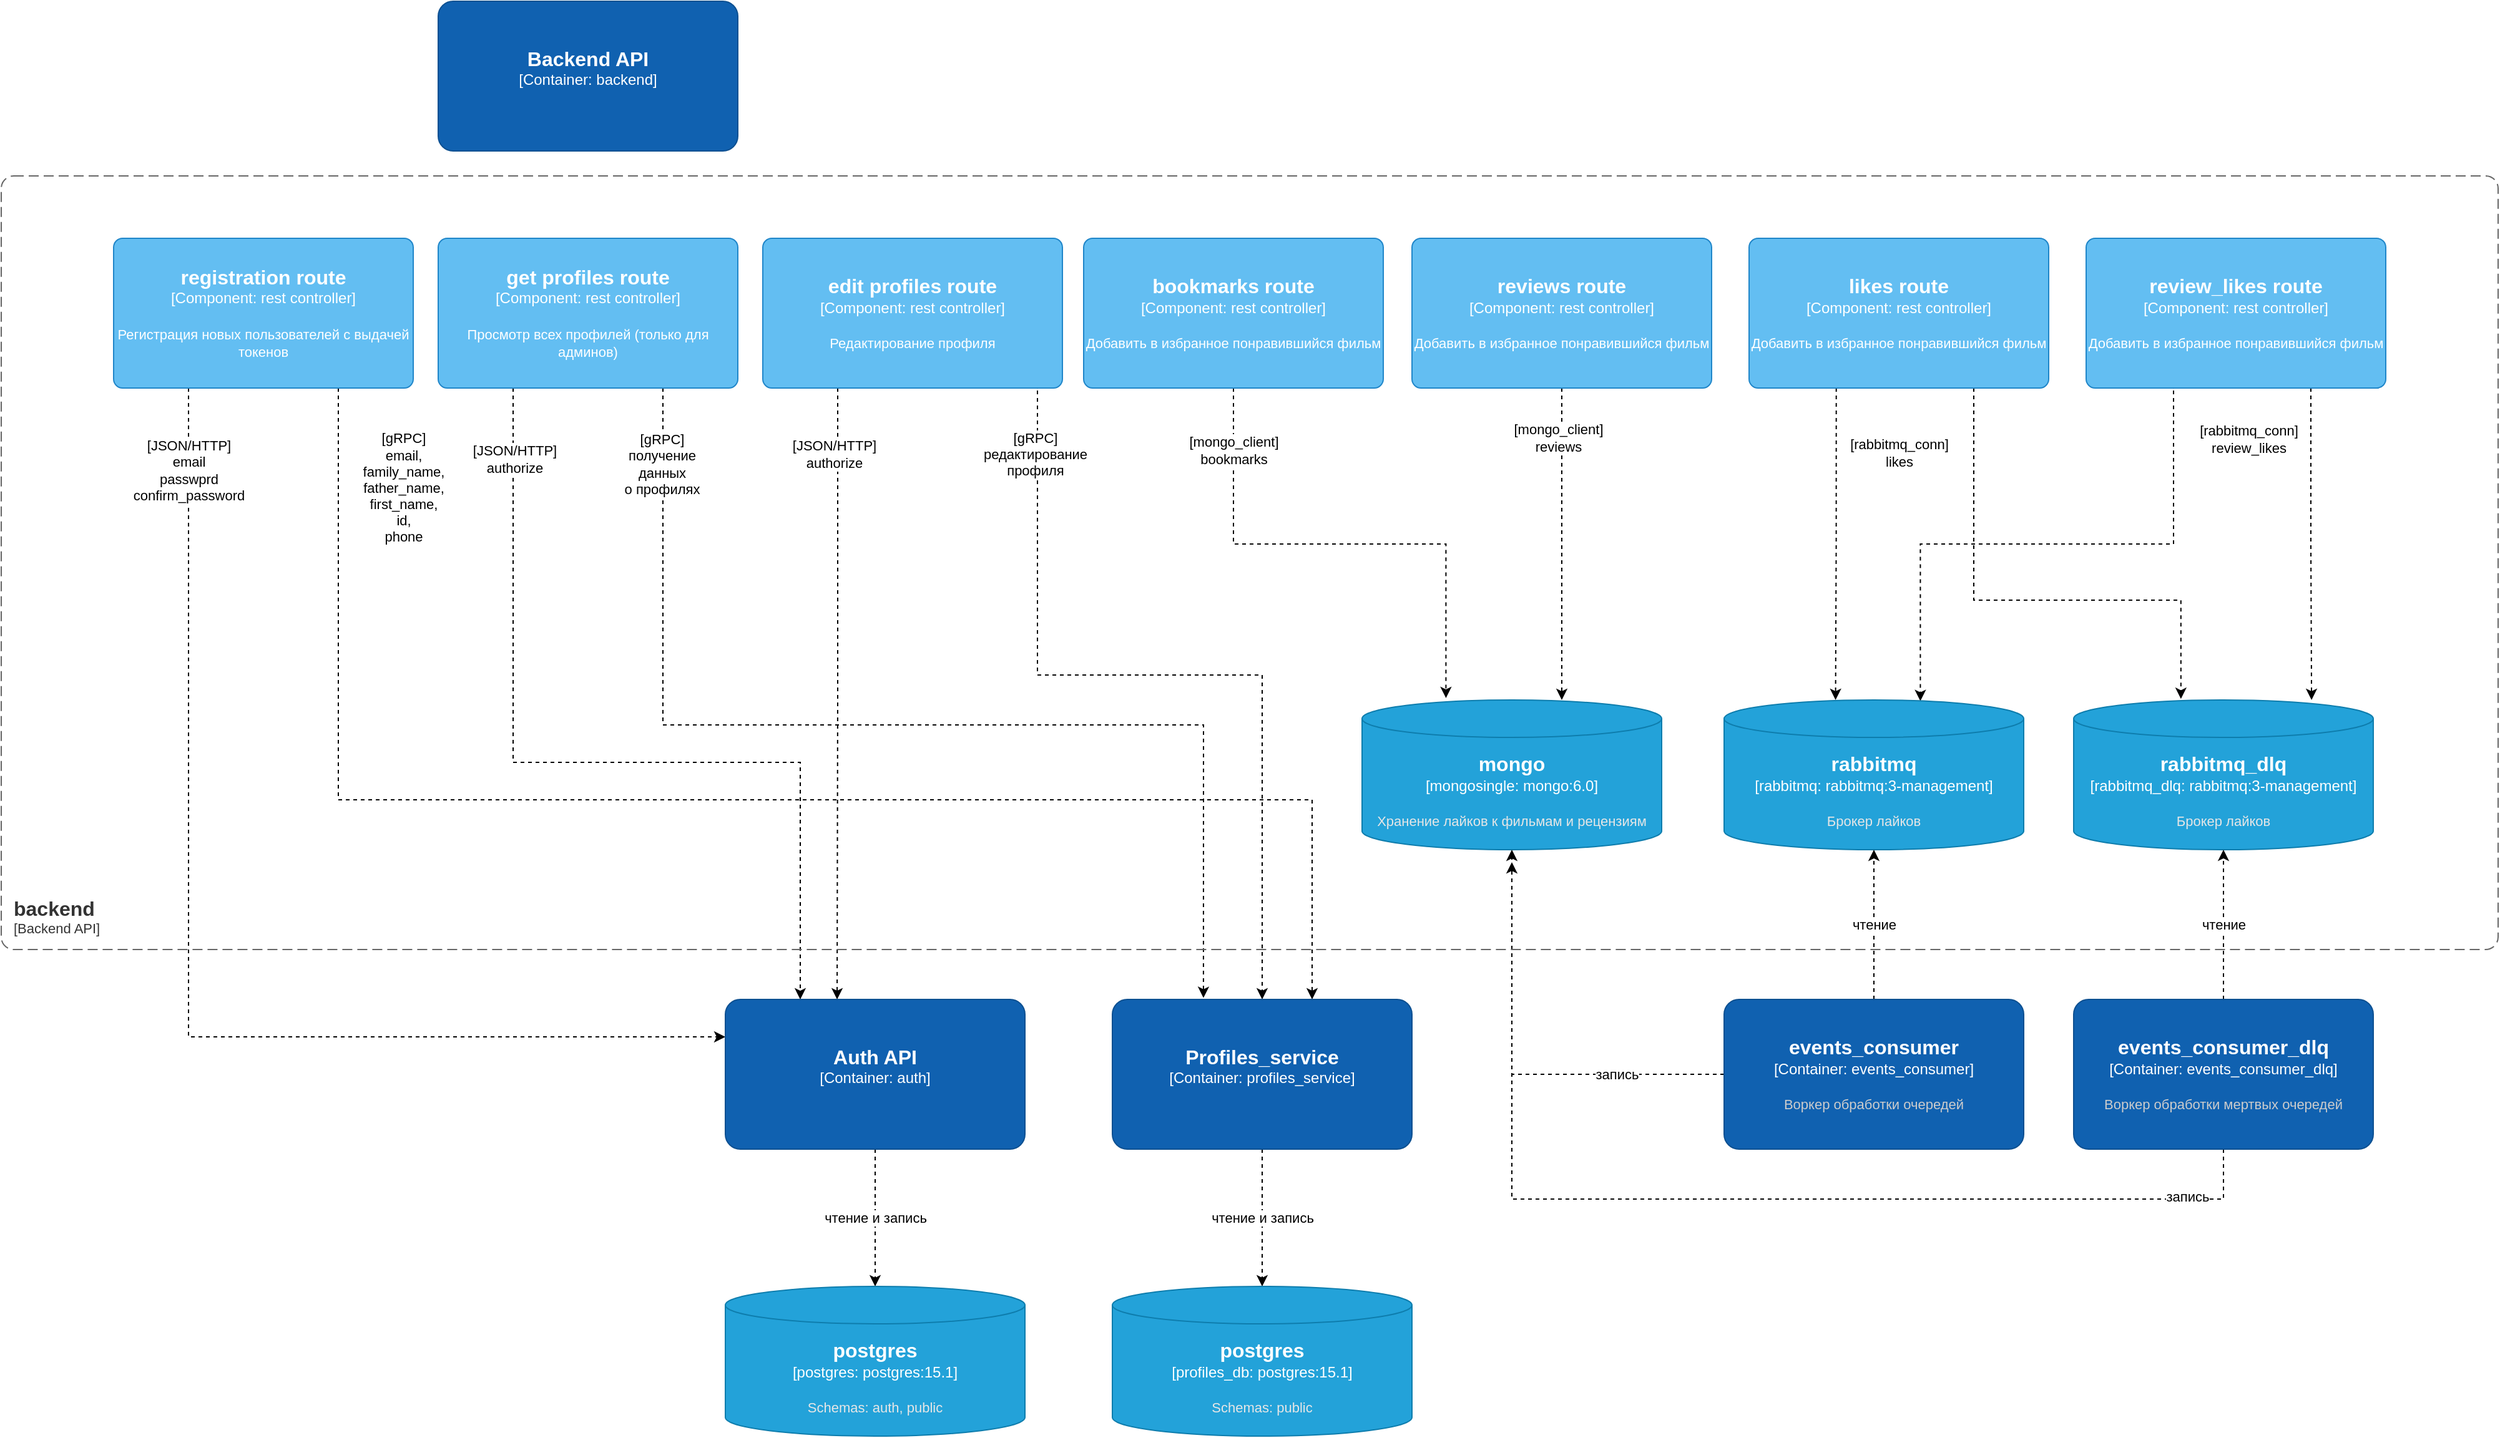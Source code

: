 <mxfile version="20.8.10" type="device"><diagram name="Страница 1" id="6-dht82d_tiF34zheEex"><mxGraphModel dx="3452" dy="1553" grid="1" gridSize="10" guides="1" tooltips="1" connect="1" arrows="1" fold="1" page="1" pageScale="1" pageWidth="827" pageHeight="1169" math="0" shadow="0"><root><mxCell id="0"/><mxCell id="1" parent="0"/><object placeholders="1" c4Name="Backend API" c4Type="Container: backend" c4Description="" label="&lt;font style=&quot;font-size: 16px&quot;&gt;&lt;b&gt;%c4Name%&lt;/b&gt;&lt;/font&gt;&lt;div&gt;[%c4Type%]&lt;/div&gt;&lt;br&gt;&lt;div&gt;&lt;font style=&quot;font-size: 11px&quot;&gt;&lt;font color=&quot;#cccccc&quot;&gt;%c4Description%&lt;/font&gt;&lt;/div&gt;" id="Ud_DqW2unB4q1XVw_zgm-7"><mxCell style="rounded=1;whiteSpace=wrap;html=1;labelBackgroundColor=none;fillColor=#1061B0;fontColor=#ffffff;align=center;arcSize=10;strokeColor=#0D5091;metaEdit=1;resizable=0;points=[[0.25,0,0],[0.5,0,0],[0.75,0,0],[1,0.25,0],[1,0.5,0],[1,0.75,0],[0.75,1,0],[0.5,1,0],[0.25,1,0],[0,0.75,0],[0,0.5,0],[0,0.25,0]];" vertex="1" parent="1"><mxGeometry x="310" y="360" width="240" height="120" as="geometry"/></mxCell></object><mxCell id="Ud_DqW2unB4q1XVw_zgm-16" value="[JSON/HTTP]&lt;br&gt;email&lt;br&gt;passwprd&lt;br&gt;confirm_password" style="edgeStyle=orthogonalEdgeStyle;rounded=0;orthogonalLoop=1;jettySize=auto;html=1;dashed=1;exitX=0.25;exitY=1;exitDx=0;exitDy=0;exitPerimeter=0;entryX=0;entryY=0.25;entryDx=0;entryDy=0;entryPerimeter=0;" edge="1" parent="1" source="Ud_DqW2unB4q1XVw_zgm-8" target="Ud_DqW2unB4q1XVw_zgm-15"><mxGeometry x="-0.862" relative="1" as="geometry"><Array as="points"><mxPoint x="110" y="1190"/></Array><mxPoint as="offset"/></mxGeometry></mxCell><mxCell id="Ud_DqW2unB4q1XVw_zgm-21" style="edgeStyle=orthogonalEdgeStyle;rounded=0;orthogonalLoop=1;jettySize=auto;html=1;exitX=0.75;exitY=1;exitDx=0;exitDy=0;exitPerimeter=0;dashed=1;" edge="1" parent="1" source="Ud_DqW2unB4q1XVw_zgm-8" target="Ud_DqW2unB4q1XVw_zgm-20"><mxGeometry relative="1" as="geometry"><Array as="points"><mxPoint x="230" y="1000"/><mxPoint x="1010" y="1000"/></Array></mxGeometry></mxCell><mxCell id="Ud_DqW2unB4q1XVw_zgm-22" value="[gRPC]&lt;br&gt;email, &lt;br&gt;family_name, &lt;br&gt;father_name, &lt;br&gt;first_name, &lt;br&gt;id, &lt;br&gt;phone" style="edgeLabel;html=1;align=center;verticalAlign=middle;resizable=0;points=[];" vertex="1" connectable="0" parent="Ud_DqW2unB4q1XVw_zgm-21"><mxGeometry x="-0.366" y="2" relative="1" as="geometry"><mxPoint x="-21" y="-248" as="offset"/></mxGeometry></mxCell><object placeholders="1" c4Name="registration route" c4Type="Component" c4Technology="rest controller" c4Description="Регистрация новых пользователей с выдачей токенов" label="&lt;font style=&quot;font-size: 16px&quot;&gt;&lt;b&gt;%c4Name%&lt;/b&gt;&lt;/font&gt;&lt;div&gt;[%c4Type%: %c4Technology%]&lt;/div&gt;&lt;br&gt;&lt;div&gt;&lt;font style=&quot;font-size: 11px&quot;&gt;%c4Description%&lt;/font&gt;&lt;/div&gt;" id="Ud_DqW2unB4q1XVw_zgm-8"><mxCell style="rounded=1;whiteSpace=wrap;html=1;labelBackgroundColor=none;fillColor=#63BEF2;fontColor=#ffffff;align=center;arcSize=6;strokeColor=#2086C9;metaEdit=1;resizable=0;points=[[0.25,0,0],[0.5,0,0],[0.75,0,0],[1,0.25,0],[1,0.5,0],[1,0.75,0],[0.75,1,0],[0.5,1,0],[0.25,1,0],[0,0.75,0],[0,0.5,0],[0,0.25,0]];" vertex="1" parent="1"><mxGeometry x="50" y="550" width="240" height="120" as="geometry"/></mxCell></object><mxCell id="Ud_DqW2unB4q1XVw_zgm-28" style="edgeStyle=orthogonalEdgeStyle;rounded=0;orthogonalLoop=1;jettySize=auto;html=1;exitX=0.25;exitY=1;exitDx=0;exitDy=0;exitPerimeter=0;entryX=0.25;entryY=0;entryDx=0;entryDy=0;entryPerimeter=0;dashed=1;" edge="1" parent="1" source="Ud_DqW2unB4q1XVw_zgm-9" target="Ud_DqW2unB4q1XVw_zgm-15"><mxGeometry relative="1" as="geometry"><Array as="points"><mxPoint x="370" y="970"/><mxPoint x="600" y="970"/></Array></mxGeometry></mxCell><mxCell id="Ud_DqW2unB4q1XVw_zgm-29" value="[JSON/HTTP]&lt;br&gt;authorize" style="edgeLabel;html=1;align=center;verticalAlign=middle;resizable=0;points=[];" vertex="1" connectable="0" parent="Ud_DqW2unB4q1XVw_zgm-28"><mxGeometry x="-0.845" y="1" relative="1" as="geometry"><mxPoint y="1" as="offset"/></mxGeometry></mxCell><mxCell id="Ud_DqW2unB4q1XVw_zgm-30" style="edgeStyle=orthogonalEdgeStyle;rounded=0;orthogonalLoop=1;jettySize=auto;html=1;exitX=0.75;exitY=1;exitDx=0;exitDy=0;exitPerimeter=0;dashed=1;entryX=0.304;entryY=-0.01;entryDx=0;entryDy=0;entryPerimeter=0;" edge="1" parent="1" source="Ud_DqW2unB4q1XVw_zgm-9" target="Ud_DqW2unB4q1XVw_zgm-20"><mxGeometry relative="1" as="geometry"><mxPoint x="1050" y="970" as="targetPoint"/><Array as="points"><mxPoint x="490" y="940"/><mxPoint x="923" y="940"/></Array></mxGeometry></mxCell><mxCell id="Ud_DqW2unB4q1XVw_zgm-31" value="[gRPC]&lt;br&gt;получение&lt;br&gt;данных&lt;br&gt;о профилях" style="edgeLabel;html=1;align=center;verticalAlign=middle;resizable=0;points=[];" vertex="1" connectable="0" parent="Ud_DqW2unB4q1XVw_zgm-30"><mxGeometry x="-0.883" y="-1" relative="1" as="geometry"><mxPoint y="7" as="offset"/></mxGeometry></mxCell><object placeholders="1" c4Name="get profiles route" c4Type="Component" c4Technology="rest controller" c4Description="Просмотр всех профилей (только для админов)" label="&lt;font style=&quot;font-size: 16px&quot;&gt;&lt;b&gt;%c4Name%&lt;/b&gt;&lt;/font&gt;&lt;div&gt;[%c4Type%: %c4Technology%]&lt;/div&gt;&lt;br&gt;&lt;div&gt;&lt;font style=&quot;font-size: 11px&quot;&gt;%c4Description%&lt;/font&gt;&lt;/div&gt;" id="Ud_DqW2unB4q1XVw_zgm-9"><mxCell style="rounded=1;whiteSpace=wrap;html=1;labelBackgroundColor=none;fillColor=#63BEF2;fontColor=#ffffff;align=center;arcSize=6;strokeColor=#2086C9;metaEdit=1;resizable=0;points=[[0.25,0,0],[0.5,0,0],[0.75,0,0],[1,0.25,0],[1,0.5,0],[1,0.75,0],[0.75,1,0],[0.5,1,0],[0.25,1,0],[0,0.75,0],[0,0.5,0],[0,0.25,0]];" vertex="1" parent="1"><mxGeometry x="310" y="550" width="240" height="120" as="geometry"/></mxCell></object><mxCell id="Ud_DqW2unB4q1XVw_zgm-32" style="edgeStyle=orthogonalEdgeStyle;rounded=0;orthogonalLoop=1;jettySize=auto;html=1;exitX=0.25;exitY=1;exitDx=0;exitDy=0;exitPerimeter=0;dashed=1;entryX=0.373;entryY=0;entryDx=0;entryDy=0;entryPerimeter=0;" edge="1" parent="1" source="Ud_DqW2unB4q1XVw_zgm-10" target="Ud_DqW2unB4q1XVw_zgm-15"><mxGeometry relative="1" as="geometry"><Array as="points"/></mxGeometry></mxCell><mxCell id="Ud_DqW2unB4q1XVw_zgm-33" value="[JSON/HTTP]&lt;br&gt;authorize" style="edgeLabel;html=1;align=center;verticalAlign=middle;resizable=0;points=[];" vertex="1" connectable="0" parent="Ud_DqW2unB4q1XVw_zgm-32"><mxGeometry x="-0.809" y="-3" relative="1" as="geometry"><mxPoint y="6" as="offset"/></mxGeometry></mxCell><mxCell id="Ud_DqW2unB4q1XVw_zgm-34" style="edgeStyle=orthogonalEdgeStyle;rounded=0;orthogonalLoop=1;jettySize=auto;html=1;exitX=0.75;exitY=1;exitDx=0;exitDy=0;exitPerimeter=0;entryX=0.5;entryY=0;entryDx=0;entryDy=0;entryPerimeter=0;dashed=1;" edge="1" parent="1" source="Ud_DqW2unB4q1XVw_zgm-10" target="Ud_DqW2unB4q1XVw_zgm-20"><mxGeometry relative="1" as="geometry"><Array as="points"><mxPoint x="790" y="670"/><mxPoint x="790" y="900"/><mxPoint x="970" y="900"/></Array></mxGeometry></mxCell><mxCell id="Ud_DqW2unB4q1XVw_zgm-35" value="[gRPC]&lt;br&gt;редактирование&lt;br&gt;профиля" style="edgeLabel;html=1;align=center;verticalAlign=middle;resizable=0;points=[];" vertex="1" connectable="0" parent="Ud_DqW2unB4q1XVw_zgm-34"><mxGeometry x="-0.738" y="-2" relative="1" as="geometry"><mxPoint as="offset"/></mxGeometry></mxCell><object placeholders="1" c4Name="edit profiles route" c4Type="Component" c4Technology="rest controller" c4Description="Редактирование профиля" label="&lt;font style=&quot;font-size: 16px&quot;&gt;&lt;b&gt;%c4Name%&lt;/b&gt;&lt;/font&gt;&lt;div&gt;[%c4Type%: %c4Technology%]&lt;/div&gt;&lt;br&gt;&lt;div&gt;&lt;font style=&quot;font-size: 11px&quot;&gt;%c4Description%&lt;/font&gt;&lt;/div&gt;" id="Ud_DqW2unB4q1XVw_zgm-10"><mxCell style="rounded=1;whiteSpace=wrap;html=1;labelBackgroundColor=none;fillColor=#63BEF2;fontColor=#ffffff;align=center;arcSize=6;strokeColor=#2086C9;metaEdit=1;resizable=0;points=[[0.25,0,0],[0.5,0,0],[0.75,0,0],[1,0.25,0],[1,0.5,0],[1,0.75,0],[0.75,1,0],[0.5,1,0],[0.25,1,0],[0,0.75,0],[0,0.5,0],[0,0.25,0]];" vertex="1" parent="1"><mxGeometry x="570" y="550" width="240" height="120" as="geometry"/></mxCell></object><mxCell id="Ud_DqW2unB4q1XVw_zgm-71" style="edgeStyle=orthogonalEdgeStyle;rounded=0;orthogonalLoop=1;jettySize=auto;html=1;exitX=0.5;exitY=1;exitDx=0;exitDy=0;exitPerimeter=0;entryX=0.28;entryY=-0.013;entryDx=0;entryDy=0;entryPerimeter=0;dashed=1;" edge="1" parent="1" source="Ud_DqW2unB4q1XVw_zgm-11" target="Ud_DqW2unB4q1XVw_zgm-38"><mxGeometry relative="1" as="geometry"/></mxCell><mxCell id="Ud_DqW2unB4q1XVw_zgm-72" value="[mongo_client]&lt;br style=&quot;border-color: var(--border-color);&quot;&gt;bookmarks" style="edgeLabel;html=1;align=center;verticalAlign=middle;resizable=0;points=[];" vertex="1" connectable="0" parent="Ud_DqW2unB4q1XVw_zgm-71"><mxGeometry x="-0.811" y="-2" relative="1" as="geometry"><mxPoint x="2" y="10" as="offset"/></mxGeometry></mxCell><object placeholders="1" c4Name="bookmarks route" c4Type="Component" c4Technology="rest controller" c4Description="Добавить в избранное понравившийся фильм" label="&lt;font style=&quot;font-size: 16px&quot;&gt;&lt;b&gt;%c4Name%&lt;/b&gt;&lt;/font&gt;&lt;div&gt;[%c4Type%: %c4Technology%]&lt;/div&gt;&lt;br&gt;&lt;div&gt;&lt;font style=&quot;font-size: 11px&quot;&gt;%c4Description%&lt;/font&gt;&lt;/div&gt;" id="Ud_DqW2unB4q1XVw_zgm-11"><mxCell style="rounded=1;whiteSpace=wrap;html=1;labelBackgroundColor=none;fillColor=#63BEF2;fontColor=#ffffff;align=center;arcSize=6;strokeColor=#2086C9;metaEdit=1;resizable=0;points=[[0.25,0,0],[0.5,0,0],[0.75,0,0],[1,0.25,0],[1,0.5,0],[1,0.75,0],[0.75,1,0],[0.5,1,0],[0.25,1,0],[0,0.75,0],[0,0.5,0],[0,0.25,0]];" vertex="1" parent="1"><mxGeometry x="827" y="550" width="240" height="120" as="geometry"/></mxCell></object><mxCell id="Ud_DqW2unB4q1XVw_zgm-62" style="edgeStyle=orthogonalEdgeStyle;rounded=0;orthogonalLoop=1;jettySize=auto;html=1;exitX=0.75;exitY=1;exitDx=0;exitDy=0;exitPerimeter=0;entryX=0.794;entryY=0;entryDx=0;entryDy=0;entryPerimeter=0;dashed=1;" edge="1" parent="1" source="Ud_DqW2unB4q1XVw_zgm-12" target="Ud_DqW2unB4q1XVw_zgm-42"><mxGeometry relative="1" as="geometry"/></mxCell><mxCell id="Ud_DqW2unB4q1XVw_zgm-65" value="[rabbitmq_conn]&lt;br style=&quot;border-color: var(--border-color);&quot;&gt;review_likes" style="edgeLabel;html=1;align=center;verticalAlign=middle;resizable=0;points=[];" vertex="1" connectable="0" parent="Ud_DqW2unB4q1XVw_zgm-62"><mxGeometry x="-0.737" y="-1" relative="1" as="geometry"><mxPoint x="-49" y="8" as="offset"/></mxGeometry></mxCell><mxCell id="Ud_DqW2unB4q1XVw_zgm-67" style="edgeStyle=orthogonalEdgeStyle;rounded=0;orthogonalLoop=1;jettySize=auto;html=1;exitX=0.25;exitY=1;exitDx=0;exitDy=0;exitPerimeter=0;entryX=0.655;entryY=0.007;entryDx=0;entryDy=0;entryPerimeter=0;dashed=1;" edge="1" parent="1" source="Ud_DqW2unB4q1XVw_zgm-12" target="Ud_DqW2unB4q1XVw_zgm-40"><mxGeometry relative="1" as="geometry"><Array as="points"><mxPoint x="1700" y="670"/><mxPoint x="1700" y="795"/><mxPoint x="1497" y="795"/></Array></mxGeometry></mxCell><object placeholders="1" c4Name="review_likes route" c4Type="Component" c4Technology="rest controller" c4Description="Добавить в избранное понравившийся фильм" label="&lt;font style=&quot;font-size: 16px&quot;&gt;&lt;b&gt;%c4Name%&lt;/b&gt;&lt;/font&gt;&lt;div&gt;[%c4Type%: %c4Technology%]&lt;/div&gt;&lt;br&gt;&lt;div&gt;&lt;font style=&quot;font-size: 11px&quot;&gt;%c4Description%&lt;/font&gt;&lt;/div&gt;" id="Ud_DqW2unB4q1XVw_zgm-12"><mxCell style="rounded=1;whiteSpace=wrap;html=1;labelBackgroundColor=none;fillColor=#63BEF2;fontColor=#ffffff;align=center;arcSize=6;strokeColor=#2086C9;metaEdit=1;resizable=0;points=[[0.25,0,0],[0.5,0,0],[0.75,0,0],[1,0.25,0],[1,0.5,0],[1,0.75,0],[0.75,1,0],[0.5,1,0],[0.25,1,0],[0,0.75,0],[0,0.5,0],[0,0.25,0]];" vertex="1" parent="1"><mxGeometry x="1630" y="550" width="240" height="120" as="geometry"/></mxCell></object><mxCell id="Ud_DqW2unB4q1XVw_zgm-59" style="edgeStyle=orthogonalEdgeStyle;rounded=0;orthogonalLoop=1;jettySize=auto;html=1;exitX=0.291;exitY=1;exitDx=0;exitDy=0;exitPerimeter=0;dashed=1;entryX=0.372;entryY=0;entryDx=0;entryDy=0;entryPerimeter=0;" edge="1" parent="1" source="Ud_DqW2unB4q1XVw_zgm-13" target="Ud_DqW2unB4q1XVw_zgm-40"><mxGeometry relative="1" as="geometry"/></mxCell><mxCell id="Ud_DqW2unB4q1XVw_zgm-60" value="[rabbitmq_conn]&lt;br style=&quot;border-color: var(--border-color);&quot;&gt;likes" style="edgeLabel;html=1;align=center;verticalAlign=middle;resizable=0;points=[];" vertex="1" connectable="0" parent="Ud_DqW2unB4q1XVw_zgm-59"><mxGeometry x="-0.672" y="-1" relative="1" as="geometry"><mxPoint x="51" y="11" as="offset"/></mxGeometry></mxCell><mxCell id="Ud_DqW2unB4q1XVw_zgm-66" style="edgeStyle=orthogonalEdgeStyle;rounded=0;orthogonalLoop=1;jettySize=auto;html=1;exitX=0.75;exitY=1;exitDx=0;exitDy=0;exitPerimeter=0;dashed=1;entryX=0.358;entryY=-0.007;entryDx=0;entryDy=0;entryPerimeter=0;" edge="1" parent="1" source="Ud_DqW2unB4q1XVw_zgm-13" target="Ud_DqW2unB4q1XVw_zgm-42"><mxGeometry relative="1" as="geometry"><mxPoint x="1661" y="920" as="targetPoint"/><Array as="points"><mxPoint x="1540" y="840"/><mxPoint x="1706" y="840"/></Array></mxGeometry></mxCell><object placeholders="1" c4Name="likes route" c4Type="Component" c4Technology="rest controller" c4Description="Добавить в избранное понравившийся фильм" label="&lt;font style=&quot;font-size: 16px&quot;&gt;&lt;b&gt;%c4Name%&lt;/b&gt;&lt;/font&gt;&lt;div&gt;[%c4Type%: %c4Technology%]&lt;/div&gt;&lt;br&gt;&lt;div&gt;&lt;font style=&quot;font-size: 11px&quot;&gt;%c4Description%&lt;/font&gt;&lt;/div&gt;" id="Ud_DqW2unB4q1XVw_zgm-13"><mxCell style="rounded=1;whiteSpace=wrap;html=1;labelBackgroundColor=none;fillColor=#63BEF2;fontColor=#ffffff;align=center;arcSize=6;strokeColor=#2086C9;metaEdit=1;resizable=0;points=[[0.25,0,0],[0.5,0,0],[0.75,0,0],[1,0.25,0],[1,0.5,0],[1,0.75,0],[0.75,1,0],[0.5,1,0],[0.25,1,0],[0,0.75,0],[0,0.5,0],[0,0.25,0]];" vertex="1" parent="1"><mxGeometry x="1360" y="550" width="240" height="120" as="geometry"/></mxCell></object><mxCell id="Ud_DqW2unB4q1XVw_zgm-19" value="чтение и запись" style="edgeStyle=orthogonalEdgeStyle;rounded=0;orthogonalLoop=1;jettySize=auto;html=1;exitX=0.5;exitY=1;exitDx=0;exitDy=0;exitPerimeter=0;dashed=1;" edge="1" parent="1" source="Ud_DqW2unB4q1XVw_zgm-15" target="Ud_DqW2unB4q1XVw_zgm-17"><mxGeometry relative="1" as="geometry"/></mxCell><object placeholders="1" c4Name="Auth API" c4Type="Container: auth" c4Description="" label="&lt;font style=&quot;font-size: 16px&quot;&gt;&lt;b&gt;%c4Name%&lt;/b&gt;&lt;/font&gt;&lt;div&gt;[%c4Type%]&lt;/div&gt;&lt;br&gt;&lt;div&gt;&lt;font style=&quot;font-size: 11px&quot;&gt;&lt;font color=&quot;#cccccc&quot;&gt;%c4Description%&lt;/font&gt;&lt;/div&gt;" id="Ud_DqW2unB4q1XVw_zgm-15"><mxCell style="rounded=1;whiteSpace=wrap;html=1;labelBackgroundColor=none;fillColor=#1061B0;fontColor=#ffffff;align=center;arcSize=10;strokeColor=#0D5091;metaEdit=1;resizable=0;points=[[0.25,0,0],[0.5,0,0],[0.75,0,0],[1,0.25,0],[1,0.5,0],[1,0.75,0],[0.75,1,0],[0.5,1,0],[0.25,1,0],[0,0.75,0],[0,0.5,0],[0,0.25,0]];" vertex="1" parent="1"><mxGeometry x="540" y="1160" width="240" height="120" as="geometry"/></mxCell></object><object placeholders="1" c4Type="postgres" c4Container="postgres" c4Technology="postgres:15.1" c4Description="Schemas: auth, public " label="&lt;font style=&quot;font-size: 16px&quot;&gt;&lt;b&gt;%c4Type%&lt;/b&gt;&lt;/font&gt;&lt;div&gt;[%c4Container%:&amp;nbsp;%c4Technology%]&lt;/div&gt;&lt;br&gt;&lt;div&gt;&lt;font style=&quot;font-size: 11px&quot;&gt;&lt;font color=&quot;#E6E6E6&quot;&gt;%c4Description%&lt;/font&gt;&lt;/div&gt;" id="Ud_DqW2unB4q1XVw_zgm-17"><mxCell style="shape=cylinder3;size=15;whiteSpace=wrap;html=1;boundedLbl=1;rounded=0;labelBackgroundColor=none;fillColor=#23A2D9;fontSize=12;fontColor=#ffffff;align=center;strokeColor=#0E7DAD;metaEdit=1;points=[[0.5,0,0],[1,0.25,0],[1,0.5,0],[1,0.75,0],[0.5,1,0],[0,0.75,0],[0,0.5,0],[0,0.25,0]];resizable=0;" vertex="1" parent="1"><mxGeometry x="540" y="1390" width="240" height="120" as="geometry"/></mxCell></object><mxCell id="Ud_DqW2unB4q1XVw_zgm-27" value="чтение и запись" style="edgeStyle=orthogonalEdgeStyle;rounded=0;orthogonalLoop=1;jettySize=auto;html=1;exitX=0.5;exitY=1;exitDx=0;exitDy=0;exitPerimeter=0;entryX=0.5;entryY=0;entryDx=0;entryDy=0;entryPerimeter=0;dashed=1;" edge="1" parent="1" source="Ud_DqW2unB4q1XVw_zgm-20" target="Ud_DqW2unB4q1XVw_zgm-26"><mxGeometry relative="1" as="geometry"/></mxCell><object placeholders="1" c4Name="Profiles_service" c4Type="Container: profiles_service" c4Description="" label="&lt;font style=&quot;font-size: 16px&quot;&gt;&lt;b&gt;%c4Name%&lt;/b&gt;&lt;/font&gt;&lt;div&gt;[%c4Type%]&lt;/div&gt;&lt;br&gt;&lt;div&gt;&lt;font style=&quot;font-size: 11px&quot;&gt;&lt;font color=&quot;#cccccc&quot;&gt;%c4Description%&lt;/font&gt;&lt;/div&gt;" id="Ud_DqW2unB4q1XVw_zgm-20"><mxCell style="rounded=1;whiteSpace=wrap;html=1;labelBackgroundColor=none;fillColor=#1061B0;fontColor=#ffffff;align=center;arcSize=10;strokeColor=#0D5091;metaEdit=1;resizable=0;points=[[0.25,0,0],[0.5,0,0],[0.75,0,0],[1,0.25,0],[1,0.5,0],[1,0.75,0],[0.75,1,0],[0.5,1,0],[0.25,1,0],[0,0.75,0],[0,0.5,0],[0,0.25,0]];" vertex="1" parent="1"><mxGeometry x="850" y="1160" width="240" height="120" as="geometry"/></mxCell></object><object placeholders="1" c4Type="postgres" c4Container="profiles_db" c4Technology="postgres:15.1" c4Description="Schemas: public " label="&lt;font style=&quot;font-size: 16px&quot;&gt;&lt;b&gt;%c4Type%&lt;/b&gt;&lt;/font&gt;&lt;div&gt;[%c4Container%:&amp;nbsp;%c4Technology%]&lt;/div&gt;&lt;br&gt;&lt;div&gt;&lt;font style=&quot;font-size: 11px&quot;&gt;&lt;font color=&quot;#E6E6E6&quot;&gt;%c4Description%&lt;/font&gt;&lt;/div&gt;" id="Ud_DqW2unB4q1XVw_zgm-26"><mxCell style="shape=cylinder3;size=15;whiteSpace=wrap;html=1;boundedLbl=1;rounded=0;labelBackgroundColor=none;fillColor=#23A2D9;fontSize=12;fontColor=#ffffff;align=center;strokeColor=#0E7DAD;metaEdit=1;points=[[0.5,0,0],[1,0.25,0],[1,0.5,0],[1,0.75,0],[0.5,1,0],[0,0.75,0],[0,0.5,0],[0,0.25,0]];resizable=0;" vertex="1" parent="1"><mxGeometry x="850" y="1390" width="240" height="120" as="geometry"/></mxCell></object><object placeholders="1" c4Type="mongo" c4Container="mongosingle" c4Technology="mongo:6.0" c4Description="Хранение лайков к фильмам и рецензиям" label="&lt;font style=&quot;font-size: 16px&quot;&gt;&lt;b&gt;%c4Type%&lt;/b&gt;&lt;/font&gt;&lt;div&gt;[%c4Container%:&amp;nbsp;%c4Technology%]&lt;/div&gt;&lt;br&gt;&lt;div&gt;&lt;font style=&quot;font-size: 11px&quot;&gt;&lt;font color=&quot;#E6E6E6&quot;&gt;%c4Description%&lt;/font&gt;&lt;/div&gt;" id="Ud_DqW2unB4q1XVw_zgm-38"><mxCell style="shape=cylinder3;size=15;whiteSpace=wrap;html=1;boundedLbl=1;rounded=0;labelBackgroundColor=none;fillColor=#23A2D9;fontSize=12;fontColor=#ffffff;align=center;strokeColor=#0E7DAD;metaEdit=1;points=[[0.5,0,0],[1,0.25,0],[1,0.5,0],[1,0.75,0],[0.5,1,0],[0,0.75,0],[0,0.5,0],[0,0.25,0]];resizable=0;" vertex="1" parent="1"><mxGeometry x="1050" y="920" width="240" height="120" as="geometry"/></mxCell></object><object placeholders="1" c4Type="rabbitmq" c4Container="rabbitmq" c4Technology="rabbitmq:3-management" c4Description="Брокер лайков" label="&lt;font style=&quot;font-size: 16px&quot;&gt;&lt;b&gt;%c4Type%&lt;/b&gt;&lt;/font&gt;&lt;div&gt;[%c4Container%:&amp;nbsp;%c4Technology%]&lt;/div&gt;&lt;br&gt;&lt;div&gt;&lt;font style=&quot;font-size: 11px&quot;&gt;&lt;font color=&quot;#E6E6E6&quot;&gt;%c4Description%&lt;/font&gt;&lt;/div&gt;" id="Ud_DqW2unB4q1XVw_zgm-40"><mxCell style="shape=cylinder3;size=15;whiteSpace=wrap;html=1;boundedLbl=1;rounded=0;labelBackgroundColor=none;fillColor=#23A2D9;fontSize=12;fontColor=#ffffff;align=center;strokeColor=#0E7DAD;metaEdit=1;points=[[0.5,0,0],[1,0.25,0],[1,0.5,0],[1,0.75,0],[0.5,1,0],[0,0.75,0],[0,0.5,0],[0,0.25,0]];resizable=0;" vertex="1" parent="1"><mxGeometry x="1340" y="920" width="240" height="120" as="geometry"/></mxCell></object><object placeholders="1" c4Type="rabbitmq_dlq" c4Container="rabbitmq_dlq" c4Technology="rabbitmq:3-management" c4Description="Брокер лайков" label="&lt;font style=&quot;font-size: 16px&quot;&gt;&lt;b&gt;%c4Type%&lt;/b&gt;&lt;/font&gt;&lt;div&gt;[%c4Container%:&amp;nbsp;%c4Technology%]&lt;/div&gt;&lt;br&gt;&lt;div&gt;&lt;font style=&quot;font-size: 11px&quot;&gt;&lt;font color=&quot;#E6E6E6&quot;&gt;%c4Description%&lt;/font&gt;&lt;/div&gt;" id="Ud_DqW2unB4q1XVw_zgm-42"><mxCell style="shape=cylinder3;size=15;whiteSpace=wrap;html=1;boundedLbl=1;rounded=0;labelBackgroundColor=none;fillColor=#23A2D9;fontSize=12;fontColor=#ffffff;align=center;strokeColor=#0E7DAD;metaEdit=1;points=[[0.5,0,0],[1,0.25,0],[1,0.5,0],[1,0.75,0],[0.5,1,0],[0,0.75,0],[0,0.5,0],[0,0.25,0]];resizable=0;" vertex="1" parent="1"><mxGeometry x="1620" y="920" width="240" height="120" as="geometry"/></mxCell></object><mxCell id="Ud_DqW2unB4q1XVw_zgm-47" value="чтение" style="edgeStyle=orthogonalEdgeStyle;rounded=0;orthogonalLoop=1;jettySize=auto;html=1;exitX=0.5;exitY=0;exitDx=0;exitDy=0;exitPerimeter=0;dashed=1;" edge="1" parent="1" source="Ud_DqW2unB4q1XVw_zgm-43" target="Ud_DqW2unB4q1XVw_zgm-40"><mxGeometry relative="1" as="geometry"/></mxCell><mxCell id="Ud_DqW2unB4q1XVw_zgm-48" value="запись" style="edgeStyle=orthogonalEdgeStyle;rounded=0;orthogonalLoop=1;jettySize=auto;html=1;exitX=0;exitY=0.5;exitDx=0;exitDy=0;exitPerimeter=0;entryX=0.5;entryY=1;entryDx=0;entryDy=0;entryPerimeter=0;dashed=1;" edge="1" parent="1" source="Ud_DqW2unB4q1XVw_zgm-43" target="Ud_DqW2unB4q1XVw_zgm-38"><mxGeometry x="-0.5" relative="1" as="geometry"><mxPoint x="1" as="offset"/></mxGeometry></mxCell><object placeholders="1" c4Name="events_consumer" c4Type="Container: events_consumer" c4Description="Воркер обработки очередей" label="&lt;font style=&quot;font-size: 16px&quot;&gt;&lt;b&gt;%c4Name%&lt;/b&gt;&lt;/font&gt;&lt;div&gt;[%c4Type%]&lt;/div&gt;&lt;br&gt;&lt;div&gt;&lt;font style=&quot;font-size: 11px&quot;&gt;&lt;font color=&quot;#cccccc&quot;&gt;%c4Description%&lt;/font&gt;&lt;/div&gt;" id="Ud_DqW2unB4q1XVw_zgm-43"><mxCell style="rounded=1;whiteSpace=wrap;html=1;labelBackgroundColor=none;fillColor=#1061B0;fontColor=#ffffff;align=center;arcSize=10;strokeColor=#0D5091;metaEdit=1;resizable=0;points=[[0.25,0,0],[0.5,0,0],[0.75,0,0],[1,0.25,0],[1,0.5,0],[1,0.75,0],[0.75,1,0],[0.5,1,0],[0.25,1,0],[0,0.75,0],[0,0.5,0],[0,0.25,0]];" vertex="1" parent="1"><mxGeometry x="1340" y="1160" width="240" height="120" as="geometry"/></mxCell></object><mxCell id="Ud_DqW2unB4q1XVw_zgm-51" value="чтение" style="edgeStyle=orthogonalEdgeStyle;rounded=0;orthogonalLoop=1;jettySize=auto;html=1;exitX=0.5;exitY=0;exitDx=0;exitDy=0;exitPerimeter=0;entryX=0.5;entryY=1;entryDx=0;entryDy=0;entryPerimeter=0;dashed=1;" edge="1" parent="1" source="Ud_DqW2unB4q1XVw_zgm-44" target="Ud_DqW2unB4q1XVw_zgm-42"><mxGeometry relative="1" as="geometry"/></mxCell><mxCell id="Ud_DqW2unB4q1XVw_zgm-68" style="edgeStyle=orthogonalEdgeStyle;rounded=0;orthogonalLoop=1;jettySize=auto;html=1;exitX=0.5;exitY=1;exitDx=0;exitDy=0;exitPerimeter=0;dashed=1;" edge="1" parent="1" source="Ud_DqW2unB4q1XVw_zgm-44"><mxGeometry relative="1" as="geometry"><mxPoint x="1170" y="1050" as="targetPoint"/><Array as="points"><mxPoint x="1740" y="1320"/><mxPoint x="1170" y="1320"/></Array></mxGeometry></mxCell><mxCell id="Ud_DqW2unB4q1XVw_zgm-69" value="запись" style="edgeLabel;html=1;align=center;verticalAlign=middle;resizable=0;points=[];" vertex="1" connectable="0" parent="Ud_DqW2unB4q1XVw_zgm-68"><mxGeometry x="-0.853" y="-2" relative="1" as="geometry"><mxPoint x="-5" as="offset"/></mxGeometry></mxCell><object placeholders="1" c4Name="events_consumer_dlq" c4Type="Container: events_consumer_dlq" c4Description="Воркер обработки мертвых очередей" label="&lt;font style=&quot;font-size: 16px&quot;&gt;&lt;b&gt;%c4Name%&lt;/b&gt;&lt;/font&gt;&lt;div&gt;[%c4Type%]&lt;/div&gt;&lt;br&gt;&lt;div&gt;&lt;font style=&quot;font-size: 11px&quot;&gt;&lt;font color=&quot;#cccccc&quot;&gt;%c4Description%&lt;/font&gt;&lt;/div&gt;" id="Ud_DqW2unB4q1XVw_zgm-44"><mxCell style="rounded=1;whiteSpace=wrap;html=1;labelBackgroundColor=none;fillColor=#1061B0;fontColor=#ffffff;align=center;arcSize=10;strokeColor=#0D5091;metaEdit=1;resizable=0;points=[[0.25,0,0],[0.5,0,0],[0.75,0,0],[1,0.25,0],[1,0.5,0],[1,0.75,0],[0.75,1,0],[0.5,1,0],[0.25,1,0],[0,0.75,0],[0,0.5,0],[0,0.25,0]];" vertex="1" parent="1"><mxGeometry x="1620" y="1160" width="240" height="120" as="geometry"/></mxCell></object><mxCell id="Ud_DqW2unB4q1XVw_zgm-73" style="edgeStyle=orthogonalEdgeStyle;rounded=0;orthogonalLoop=1;jettySize=auto;html=1;exitX=0.5;exitY=1;exitDx=0;exitDy=0;exitPerimeter=0;dashed=1;" edge="1" parent="1" source="Ud_DqW2unB4q1XVw_zgm-14"><mxGeometry relative="1" as="geometry"><mxPoint x="1210" y="920" as="targetPoint"/></mxGeometry></mxCell><mxCell id="Ud_DqW2unB4q1XVw_zgm-74" value="[mongo_client]&lt;br&gt;reviews" style="edgeLabel;html=1;align=center;verticalAlign=middle;resizable=0;points=[];" vertex="1" connectable="0" parent="Ud_DqW2unB4q1XVw_zgm-73"><mxGeometry x="-0.685" y="-3" relative="1" as="geometry"><mxPoint as="offset"/></mxGeometry></mxCell><object placeholders="1" c4Name="reviews route" c4Type="Component" c4Technology="rest controller" c4Description="Добавить в избранное понравившийся фильм" label="&lt;font style=&quot;font-size: 16px&quot;&gt;&lt;b&gt;%c4Name%&lt;/b&gt;&lt;/font&gt;&lt;div&gt;[%c4Type%: %c4Technology%]&lt;/div&gt;&lt;br&gt;&lt;div&gt;&lt;font style=&quot;font-size: 11px&quot;&gt;%c4Description%&lt;/font&gt;&lt;/div&gt;" id="Ud_DqW2unB4q1XVw_zgm-14"><mxCell style="rounded=1;whiteSpace=wrap;html=1;labelBackgroundColor=none;fillColor=#63BEF2;fontColor=#ffffff;align=center;arcSize=6;strokeColor=#2086C9;metaEdit=1;resizable=0;points=[[0.25,0,0],[0.5,0,0],[0.75,0,0],[1,0.25,0],[1,0.5,0],[1,0.75,0],[0.75,1,0],[0.5,1,0],[0.25,1,0],[0,0.75,0],[0,0.5,0],[0,0.25,0]];" vertex="1" parent="1"><mxGeometry x="1090" y="550" width="240" height="120" as="geometry"/></mxCell></object><object placeholders="1" c4Name="backend" c4Type="SystemScopeBoundary" c4Application="Backend API" label="&lt;font style=&quot;font-size: 16px&quot;&gt;&lt;b&gt;&lt;div style=&quot;text-align: left&quot;&gt;%c4Name%&lt;/div&gt;&lt;/b&gt;&lt;/font&gt;&lt;div style=&quot;text-align: left&quot;&gt;[%c4Application%]&lt;/div&gt;" id="Ud_DqW2unB4q1XVw_zgm-75"><mxCell style="rounded=1;fontSize=11;whiteSpace=wrap;html=1;dashed=1;arcSize=20;fillColor=none;strokeColor=#666666;fontColor=#333333;labelBackgroundColor=none;align=left;verticalAlign=bottom;labelBorderColor=none;spacingTop=0;spacing=10;dashPattern=8 4;metaEdit=1;rotatable=0;perimeter=rectanglePerimeter;noLabel=0;labelPadding=0;allowArrows=0;connectable=0;expand=0;recursiveResize=0;editable=1;pointerEvents=0;absoluteArcSize=1;points=[[0.25,0,0],[0.5,0,0],[0.75,0,0],[1,0.25,0],[1,0.5,0],[1,0.75,0],[0.75,1,0],[0.5,1,0],[0.25,1,0],[0,0.75,0],[0,0.5,0],[0,0.25,0]];" vertex="1" parent="1"><mxGeometry x="-40" y="500" width="2000" height="620" as="geometry"/></mxCell></object></root></mxGraphModel></diagram></mxfile>